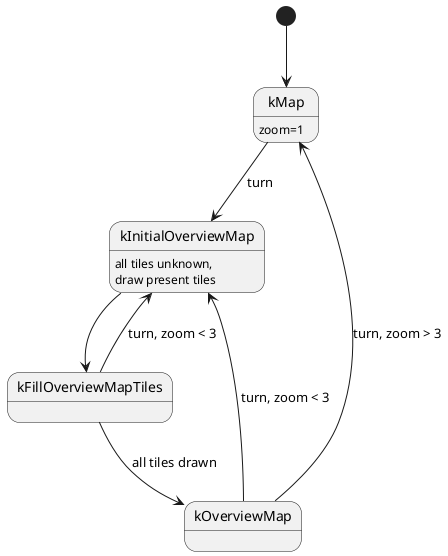 @startuml

state kMap : zoom=1
state kInitialOverviewMap : all tiles unknown,\ndraw present tiles
state kFillOverviewMapTiles
state kOverviewMap

[*] --> kMap
kMap --> kInitialOverviewMap : turn

kInitialOverviewMap --> kFillOverviewMapTiles
kFillOverviewMapTiles --> kOverviewMap : all tiles drawn
kFillOverviewMapTiles --> kInitialOverviewMap : turn, zoom < 3

kOverviewMap --> kMap : turn, zoom > 3
kOverviewMap --> kInitialOverviewMap : turn, zoom < 3

@enduml
